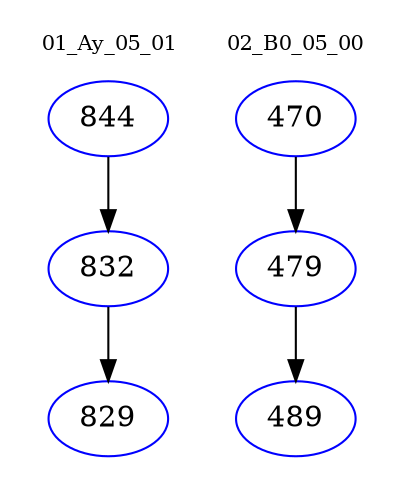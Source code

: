 digraph{
subgraph cluster_0 {
color = white
label = "01_Ay_05_01";
fontsize=10;
T0_844 [label="844", color="blue"]
T0_844 -> T0_832 [color="black"]
T0_832 [label="832", color="blue"]
T0_832 -> T0_829 [color="black"]
T0_829 [label="829", color="blue"]
}
subgraph cluster_1 {
color = white
label = "02_B0_05_00";
fontsize=10;
T1_470 [label="470", color="blue"]
T1_470 -> T1_479 [color="black"]
T1_479 [label="479", color="blue"]
T1_479 -> T1_489 [color="black"]
T1_489 [label="489", color="blue"]
}
}
